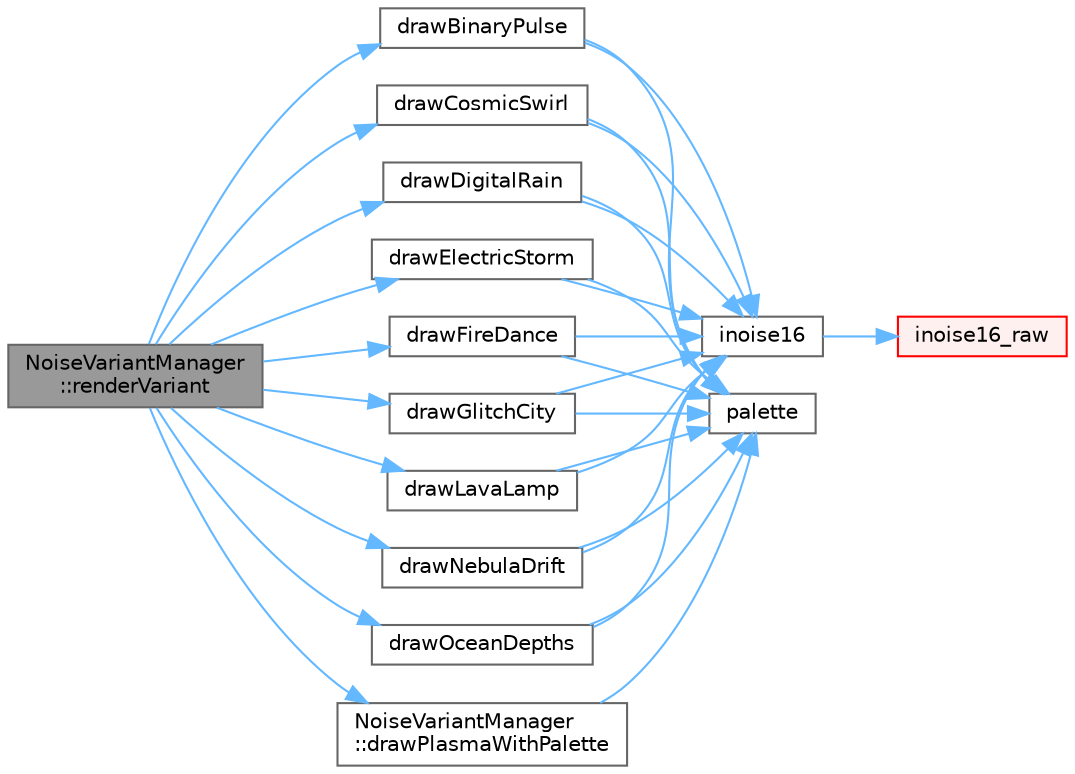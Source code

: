 digraph "NoiseVariantManager::renderVariant"
{
 // INTERACTIVE_SVG=YES
 // LATEX_PDF_SIZE
  bgcolor="transparent";
  edge [fontname=Helvetica,fontsize=10,labelfontname=Helvetica,labelfontsize=10];
  node [fontname=Helvetica,fontsize=10,shape=box,height=0.2,width=0.4];
  rankdir="LR";
  Node1 [id="Node000001",label="NoiseVariantManager\l::renderVariant",height=0.2,width=0.4,color="gray40", fillcolor="grey60", style="filled", fontcolor="black",tooltip=" "];
  Node1 -> Node2 [id="edge1_Node000001_Node000002",color="steelblue1",style="solid",tooltip=" "];
  Node2 [id="Node000002",label="drawBinaryPulse",height=0.2,width=0.4,color="grey40", fillcolor="white", style="filled",URL="$d5/d77/_fx_noise_ring_8h_af706561ce2cd3a6cbb7fc76c00dd4cb0.html#af706561ce2cd3a6cbb7fc76c00dd4cb0",tooltip=" "];
  Node2 -> Node3 [id="edge2_Node000002_Node000003",color="steelblue1",style="solid",tooltip=" "];
  Node3 [id="Node000003",label="inoise16",height=0.2,width=0.4,color="grey40", fillcolor="white", style="filled",URL="$d8/df9/group___noise_generation_ga46e9de1842d8977b77bee089d0f3b25c.html#ga46e9de1842d8977b77bee089d0f3b25c",tooltip="16-bit, fixed point implementation of Perlin's noise."];
  Node3 -> Node4 [id="edge3_Node000003_Node000004",color="steelblue1",style="solid",tooltip=" "];
  Node4 [id="Node000004",label="inoise16_raw",height=0.2,width=0.4,color="red", fillcolor="#FFF0F0", style="filled",URL="$d8/df9/group___noise_generation_ga810bdc406dcf8fd5b7add9041aa18abd.html#ga810bdc406dcf8fd5b7add9041aa18abd",tooltip="16-bit, fixed point implementation of Perlin's noise without scaling."];
  Node2 -> Node6 [id="edge4_Node000002_Node000006",color="steelblue1",style="solid",tooltip=" "];
  Node6 [id="Node000006",label="palette",height=0.2,width=0.4,color="grey40", fillcolor="white", style="filled",URL="$d8/dd0/_fire_cylinder_8h_a470cec2dcb21e474c257065bb93bfcd1.html#a470cec2dcb21e474c257065bb93bfcd1",tooltip=" "];
  Node1 -> Node7 [id="edge5_Node000001_Node000007",color="steelblue1",style="solid",tooltip=" "];
  Node7 [id="Node000007",label="drawCosmicSwirl",height=0.2,width=0.4,color="grey40", fillcolor="white", style="filled",URL="$d5/d77/_fx_noise_ring_8h_a30a743fe8188bcc7550687f8d32bf03d.html#a30a743fe8188bcc7550687f8d32bf03d",tooltip=" "];
  Node7 -> Node3 [id="edge6_Node000007_Node000003",color="steelblue1",style="solid",tooltip=" "];
  Node7 -> Node6 [id="edge7_Node000007_Node000006",color="steelblue1",style="solid",tooltip=" "];
  Node1 -> Node8 [id="edge8_Node000001_Node000008",color="steelblue1",style="solid",tooltip=" "];
  Node8 [id="Node000008",label="drawDigitalRain",height=0.2,width=0.4,color="grey40", fillcolor="white", style="filled",URL="$d5/d77/_fx_noise_ring_8h_a4dfeff0eec9c9d6f38f7d6b91466c908.html#a4dfeff0eec9c9d6f38f7d6b91466c908",tooltip=" "];
  Node8 -> Node3 [id="edge9_Node000008_Node000003",color="steelblue1",style="solid",tooltip=" "];
  Node8 -> Node6 [id="edge10_Node000008_Node000006",color="steelblue1",style="solid",tooltip=" "];
  Node1 -> Node9 [id="edge11_Node000001_Node000009",color="steelblue1",style="solid",tooltip=" "];
  Node9 [id="Node000009",label="drawElectricStorm",height=0.2,width=0.4,color="grey40", fillcolor="white", style="filled",URL="$d5/d77/_fx_noise_ring_8h_abd810dbb1c231f5d13289f1c6eb1be5a.html#abd810dbb1c231f5d13289f1c6eb1be5a",tooltip=" "];
  Node9 -> Node3 [id="edge12_Node000009_Node000003",color="steelblue1",style="solid",tooltip=" "];
  Node9 -> Node6 [id="edge13_Node000009_Node000006",color="steelblue1",style="solid",tooltip=" "];
  Node1 -> Node10 [id="edge14_Node000001_Node000010",color="steelblue1",style="solid",tooltip=" "];
  Node10 [id="Node000010",label="drawFireDance",height=0.2,width=0.4,color="grey40", fillcolor="white", style="filled",URL="$d5/d77/_fx_noise_ring_8h_a86e087d43e1859591dda07be6a9fef12.html#a86e087d43e1859591dda07be6a9fef12",tooltip=" "];
  Node10 -> Node3 [id="edge15_Node000010_Node000003",color="steelblue1",style="solid",tooltip=" "];
  Node10 -> Node6 [id="edge16_Node000010_Node000006",color="steelblue1",style="solid",tooltip=" "];
  Node1 -> Node11 [id="edge17_Node000001_Node000011",color="steelblue1",style="solid",tooltip=" "];
  Node11 [id="Node000011",label="drawGlitchCity",height=0.2,width=0.4,color="grey40", fillcolor="white", style="filled",URL="$d5/d77/_fx_noise_ring_8h_ac19bdd8b080d09c4f1b7151b86120db4.html#ac19bdd8b080d09c4f1b7151b86120db4",tooltip=" "];
  Node11 -> Node3 [id="edge18_Node000011_Node000003",color="steelblue1",style="solid",tooltip=" "];
  Node11 -> Node6 [id="edge19_Node000011_Node000006",color="steelblue1",style="solid",tooltip=" "];
  Node1 -> Node12 [id="edge20_Node000001_Node000012",color="steelblue1",style="solid",tooltip=" "];
  Node12 [id="Node000012",label="drawLavaLamp",height=0.2,width=0.4,color="grey40", fillcolor="white", style="filled",URL="$d5/d77/_fx_noise_ring_8h_a58a21be7f15a25d977a75eb8d505f1df.html#a58a21be7f15a25d977a75eb8d505f1df",tooltip=" "];
  Node12 -> Node3 [id="edge21_Node000012_Node000003",color="steelblue1",style="solid",tooltip=" "];
  Node12 -> Node6 [id="edge22_Node000012_Node000006",color="steelblue1",style="solid",tooltip=" "];
  Node1 -> Node13 [id="edge23_Node000001_Node000013",color="steelblue1",style="solid",tooltip=" "];
  Node13 [id="Node000013",label="drawNebulaDrift",height=0.2,width=0.4,color="grey40", fillcolor="white", style="filled",URL="$d5/d77/_fx_noise_ring_8h_acdbfd28c6c1bf3450491409986b22947.html#acdbfd28c6c1bf3450491409986b22947",tooltip=" "];
  Node13 -> Node3 [id="edge24_Node000013_Node000003",color="steelblue1",style="solid",tooltip=" "];
  Node13 -> Node6 [id="edge25_Node000013_Node000006",color="steelblue1",style="solid",tooltip=" "];
  Node1 -> Node14 [id="edge26_Node000001_Node000014",color="steelblue1",style="solid",tooltip=" "];
  Node14 [id="Node000014",label="drawOceanDepths",height=0.2,width=0.4,color="grey40", fillcolor="white", style="filled",URL="$d5/d77/_fx_noise_ring_8h_a53640f2ef55dbad4866df631feb3e8b6.html#a53640f2ef55dbad4866df631feb3e8b6",tooltip=" "];
  Node14 -> Node3 [id="edge27_Node000014_Node000003",color="steelblue1",style="solid",tooltip=" "];
  Node14 -> Node6 [id="edge28_Node000014_Node000006",color="steelblue1",style="solid",tooltip=" "];
  Node1 -> Node15 [id="edge29_Node000001_Node000015",color="steelblue1",style="solid",tooltip=" "];
  Node15 [id="Node000015",label="NoiseVariantManager\l::drawPlasmaWithPalette",height=0.2,width=0.4,color="grey40", fillcolor="white", style="filled",URL="$d5/d14/class_noise_variant_manager_af8e7ffd6722cc068ec5282332cc55011.html#af8e7ffd6722cc068ec5282332cc55011",tooltip=" "];
  Node15 -> Node6 [id="edge30_Node000015_Node000006",color="steelblue1",style="solid",tooltip=" "];
}

